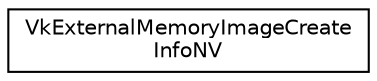 digraph "Graphical Class Hierarchy"
{
 // LATEX_PDF_SIZE
  edge [fontname="Helvetica",fontsize="10",labelfontname="Helvetica",labelfontsize="10"];
  node [fontname="Helvetica",fontsize="10",shape=record];
  rankdir="LR";
  Node0 [label="VkExternalMemoryImageCreate\lInfoNV",height=0.2,width=0.4,color="black", fillcolor="white", style="filled",URL="$d9/d28/structVkExternalMemoryImageCreateInfoNV.html",tooltip=" "];
}
